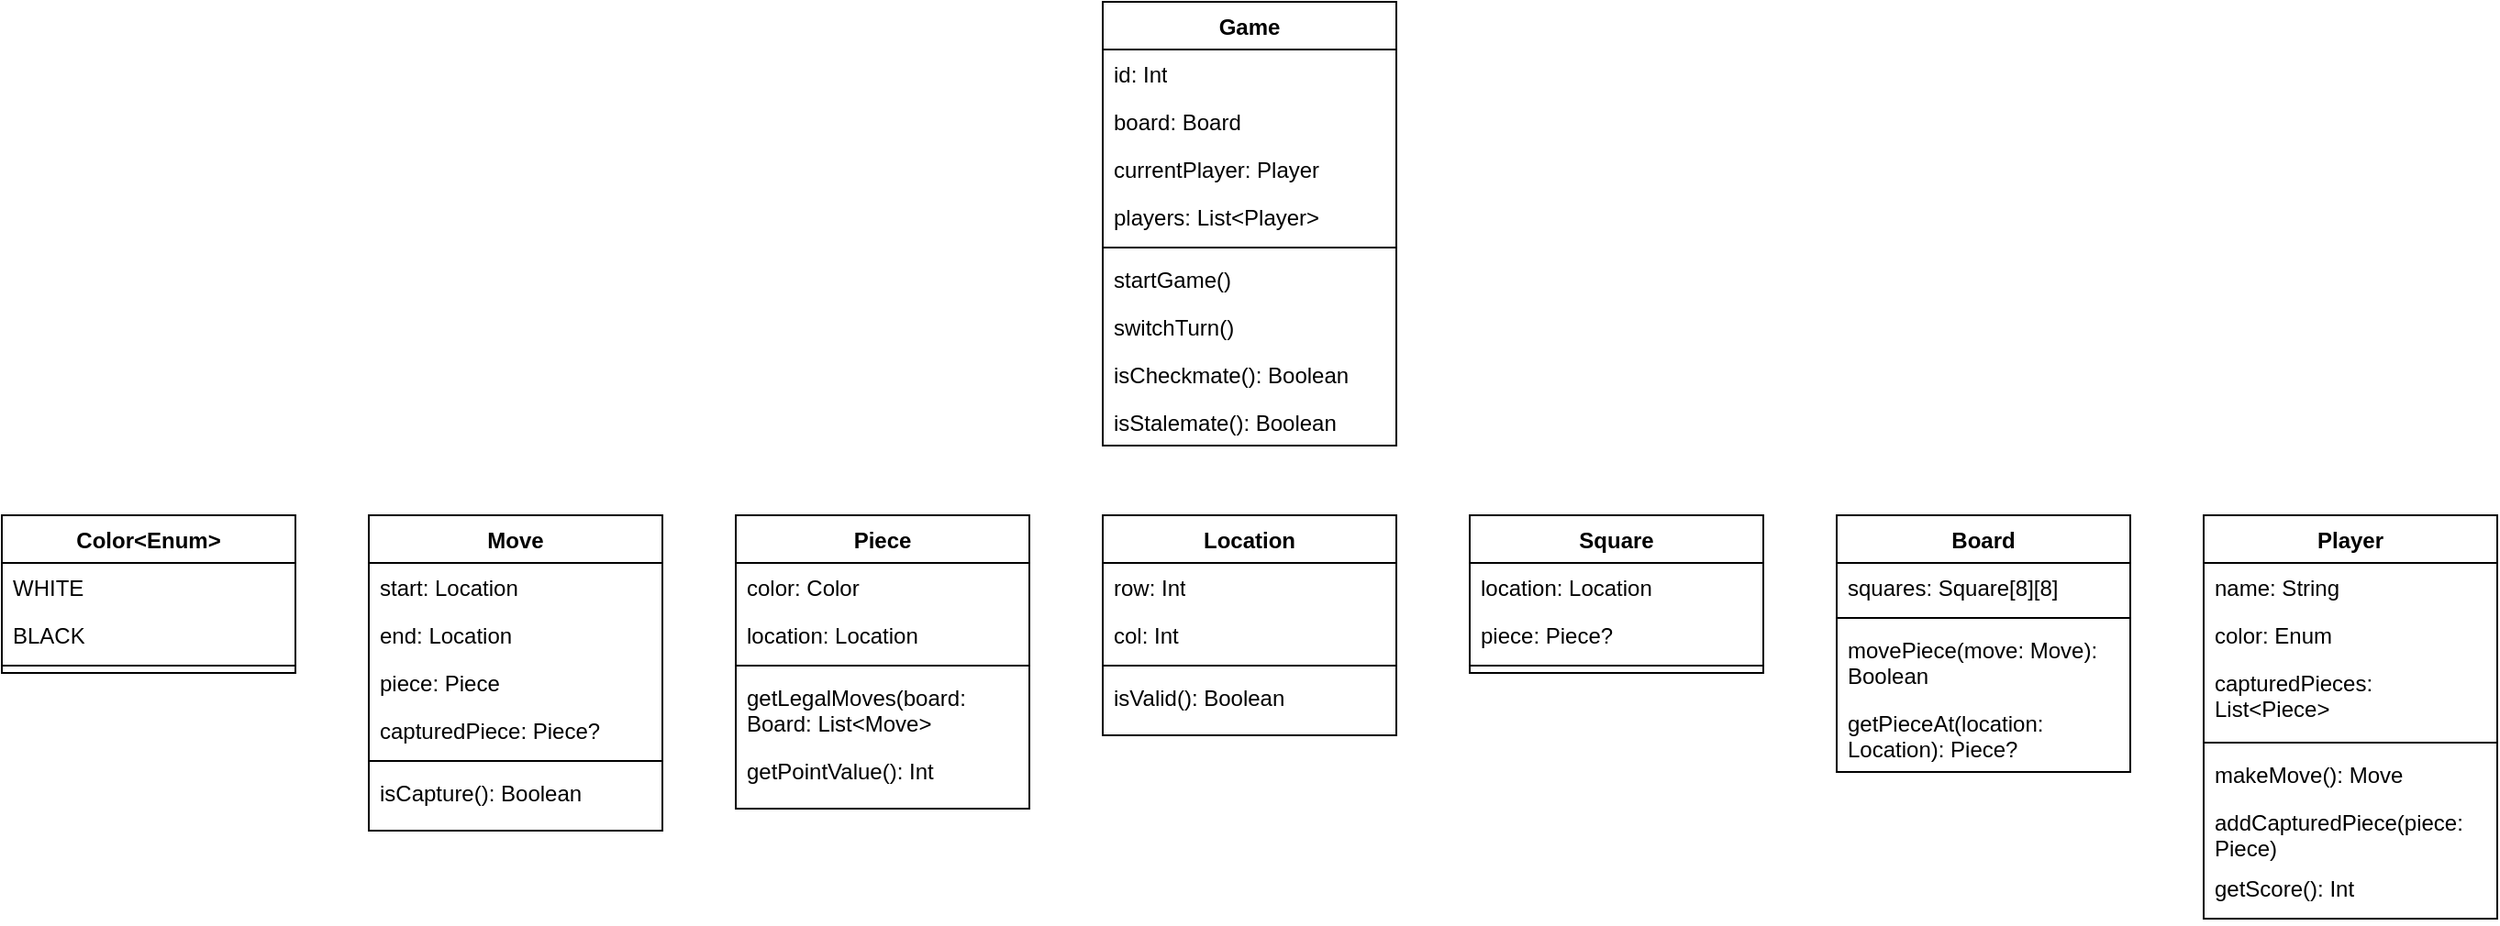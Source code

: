 <mxfile version="26.2.12">
  <diagram id="C5RBs43oDa-KdzZeNtuy" name="Page-1">
    <mxGraphModel dx="2009" dy="491" grid="1" gridSize="10" guides="1" tooltips="1" connect="1" arrows="1" fold="1" page="1" pageScale="1" pageWidth="827" pageHeight="1169" math="0" shadow="0">
      <root>
        <mxCell id="WIyWlLk6GJQsqaUBKTNV-0" />
        <mxCell id="WIyWlLk6GJQsqaUBKTNV-1" parent="WIyWlLk6GJQsqaUBKTNV-0" />
        <mxCell id="HH3UoZj-NtNBMb1w6Mc1-0" value="Game" style="swimlane;fontStyle=1;align=center;verticalAlign=top;childLayout=stackLayout;horizontal=1;startSize=26;horizontalStack=0;resizeParent=1;resizeParentMax=0;resizeLast=0;collapsible=1;marginBottom=0;whiteSpace=wrap;html=1;" vertex="1" parent="WIyWlLk6GJQsqaUBKTNV-1">
          <mxGeometry x="320" y="40" width="160" height="242" as="geometry" />
        </mxCell>
        <mxCell id="HH3UoZj-NtNBMb1w6Mc1-1" value="id: Int" style="text;strokeColor=none;fillColor=none;align=left;verticalAlign=top;spacingLeft=4;spacingRight=4;overflow=hidden;rotatable=0;points=[[0,0.5],[1,0.5]];portConstraint=eastwest;whiteSpace=wrap;html=1;" vertex="1" parent="HH3UoZj-NtNBMb1w6Mc1-0">
          <mxGeometry y="26" width="160" height="26" as="geometry" />
        </mxCell>
        <mxCell id="HH3UoZj-NtNBMb1w6Mc1-4" value="board: Board" style="text;strokeColor=none;fillColor=none;align=left;verticalAlign=top;spacingLeft=4;spacingRight=4;overflow=hidden;rotatable=0;points=[[0,0.5],[1,0.5]];portConstraint=eastwest;whiteSpace=wrap;html=1;" vertex="1" parent="HH3UoZj-NtNBMb1w6Mc1-0">
          <mxGeometry y="52" width="160" height="26" as="geometry" />
        </mxCell>
        <mxCell id="HH3UoZj-NtNBMb1w6Mc1-5" value="currentPlayer: Player" style="text;strokeColor=none;fillColor=none;align=left;verticalAlign=top;spacingLeft=4;spacingRight=4;overflow=hidden;rotatable=0;points=[[0,0.5],[1,0.5]];portConstraint=eastwest;whiteSpace=wrap;html=1;" vertex="1" parent="HH3UoZj-NtNBMb1w6Mc1-0">
          <mxGeometry y="78" width="160" height="26" as="geometry" />
        </mxCell>
        <mxCell id="HH3UoZj-NtNBMb1w6Mc1-8" value="players: List&amp;lt;Player&amp;gt;" style="text;strokeColor=none;fillColor=none;align=left;verticalAlign=top;spacingLeft=4;spacingRight=4;overflow=hidden;rotatable=0;points=[[0,0.5],[1,0.5]];portConstraint=eastwest;whiteSpace=wrap;html=1;" vertex="1" parent="HH3UoZj-NtNBMb1w6Mc1-0">
          <mxGeometry y="104" width="160" height="26" as="geometry" />
        </mxCell>
        <mxCell id="HH3UoZj-NtNBMb1w6Mc1-2" value="" style="line;strokeWidth=1;fillColor=none;align=left;verticalAlign=middle;spacingTop=-1;spacingLeft=3;spacingRight=3;rotatable=0;labelPosition=right;points=[];portConstraint=eastwest;strokeColor=inherit;" vertex="1" parent="HH3UoZj-NtNBMb1w6Mc1-0">
          <mxGeometry y="130" width="160" height="8" as="geometry" />
        </mxCell>
        <mxCell id="HH3UoZj-NtNBMb1w6Mc1-3" value="startGame()" style="text;strokeColor=none;fillColor=none;align=left;verticalAlign=top;spacingLeft=4;spacingRight=4;overflow=hidden;rotatable=0;points=[[0,0.5],[1,0.5]];portConstraint=eastwest;whiteSpace=wrap;html=1;" vertex="1" parent="HH3UoZj-NtNBMb1w6Mc1-0">
          <mxGeometry y="138" width="160" height="26" as="geometry" />
        </mxCell>
        <mxCell id="HH3UoZj-NtNBMb1w6Mc1-9" value="switchTurn()" style="text;strokeColor=none;fillColor=none;align=left;verticalAlign=top;spacingLeft=4;spacingRight=4;overflow=hidden;rotatable=0;points=[[0,0.5],[1,0.5]];portConstraint=eastwest;whiteSpace=wrap;html=1;" vertex="1" parent="HH3UoZj-NtNBMb1w6Mc1-0">
          <mxGeometry y="164" width="160" height="26" as="geometry" />
        </mxCell>
        <mxCell id="HH3UoZj-NtNBMb1w6Mc1-10" value="isCheckmate(): Boolean" style="text;strokeColor=none;fillColor=none;align=left;verticalAlign=top;spacingLeft=4;spacingRight=4;overflow=hidden;rotatable=0;points=[[0,0.5],[1,0.5]];portConstraint=eastwest;whiteSpace=wrap;html=1;" vertex="1" parent="HH3UoZj-NtNBMb1w6Mc1-0">
          <mxGeometry y="190" width="160" height="26" as="geometry" />
        </mxCell>
        <mxCell id="HH3UoZj-NtNBMb1w6Mc1-11" value="isStalemate(): Boolean" style="text;strokeColor=none;fillColor=none;align=left;verticalAlign=top;spacingLeft=4;spacingRight=4;overflow=hidden;rotatable=0;points=[[0,0.5],[1,0.5]];portConstraint=eastwest;whiteSpace=wrap;html=1;" vertex="1" parent="HH3UoZj-NtNBMb1w6Mc1-0">
          <mxGeometry y="216" width="160" height="26" as="geometry" />
        </mxCell>
        <mxCell id="HH3UoZj-NtNBMb1w6Mc1-12" value="Player" style="swimlane;fontStyle=1;align=center;verticalAlign=top;childLayout=stackLayout;horizontal=1;startSize=26;horizontalStack=0;resizeParent=1;resizeParentMax=0;resizeLast=0;collapsible=1;marginBottom=0;whiteSpace=wrap;html=1;" vertex="1" parent="WIyWlLk6GJQsqaUBKTNV-1">
          <mxGeometry x="920" y="320" width="160" height="220" as="geometry" />
        </mxCell>
        <mxCell id="HH3UoZj-NtNBMb1w6Mc1-13" value="name: String" style="text;strokeColor=none;fillColor=none;align=left;verticalAlign=top;spacingLeft=4;spacingRight=4;overflow=hidden;rotatable=0;points=[[0,0.5],[1,0.5]];portConstraint=eastwest;whiteSpace=wrap;html=1;" vertex="1" parent="HH3UoZj-NtNBMb1w6Mc1-12">
          <mxGeometry y="26" width="160" height="26" as="geometry" />
        </mxCell>
        <mxCell id="HH3UoZj-NtNBMb1w6Mc1-14" value="color: Enum" style="text;strokeColor=none;fillColor=none;align=left;verticalAlign=top;spacingLeft=4;spacingRight=4;overflow=hidden;rotatable=0;points=[[0,0.5],[1,0.5]];portConstraint=eastwest;whiteSpace=wrap;html=1;" vertex="1" parent="HH3UoZj-NtNBMb1w6Mc1-12">
          <mxGeometry y="52" width="160" height="26" as="geometry" />
        </mxCell>
        <mxCell id="HH3UoZj-NtNBMb1w6Mc1-28" value="capturedPieces: List&amp;lt;Piece&amp;gt;" style="text;strokeColor=none;fillColor=none;align=left;verticalAlign=top;spacingLeft=4;spacingRight=4;overflow=hidden;rotatable=0;points=[[0,0.5],[1,0.5]];portConstraint=eastwest;whiteSpace=wrap;html=1;" vertex="1" parent="HH3UoZj-NtNBMb1w6Mc1-12">
          <mxGeometry y="78" width="160" height="42" as="geometry" />
        </mxCell>
        <mxCell id="HH3UoZj-NtNBMb1w6Mc1-17" value="" style="line;strokeWidth=1;fillColor=none;align=left;verticalAlign=middle;spacingTop=-1;spacingLeft=3;spacingRight=3;rotatable=0;labelPosition=right;points=[];portConstraint=eastwest;strokeColor=inherit;" vertex="1" parent="HH3UoZj-NtNBMb1w6Mc1-12">
          <mxGeometry y="120" width="160" height="8" as="geometry" />
        </mxCell>
        <mxCell id="HH3UoZj-NtNBMb1w6Mc1-21" value="makeMove(): Move" style="text;strokeColor=none;fillColor=none;align=left;verticalAlign=top;spacingLeft=4;spacingRight=4;overflow=hidden;rotatable=0;points=[[0,0.5],[1,0.5]];portConstraint=eastwest;whiteSpace=wrap;html=1;" vertex="1" parent="HH3UoZj-NtNBMb1w6Mc1-12">
          <mxGeometry y="128" width="160" height="26" as="geometry" />
        </mxCell>
        <mxCell id="HH3UoZj-NtNBMb1w6Mc1-29" value="addCapturedPiece(piece: Piece)" style="text;strokeColor=none;fillColor=none;align=left;verticalAlign=top;spacingLeft=4;spacingRight=4;overflow=hidden;rotatable=0;points=[[0,0.5],[1,0.5]];portConstraint=eastwest;whiteSpace=wrap;html=1;" vertex="1" parent="HH3UoZj-NtNBMb1w6Mc1-12">
          <mxGeometry y="154" width="160" height="36" as="geometry" />
        </mxCell>
        <mxCell id="HH3UoZj-NtNBMb1w6Mc1-30" value="getScore(): Int" style="text;strokeColor=none;fillColor=none;align=left;verticalAlign=top;spacingLeft=4;spacingRight=4;overflow=hidden;rotatable=0;points=[[0,0.5],[1,0.5]];portConstraint=eastwest;whiteSpace=wrap;html=1;" vertex="1" parent="HH3UoZj-NtNBMb1w6Mc1-12">
          <mxGeometry y="190" width="160" height="30" as="geometry" />
        </mxCell>
        <mxCell id="HH3UoZj-NtNBMb1w6Mc1-22" value="Board" style="swimlane;fontStyle=1;align=center;verticalAlign=top;childLayout=stackLayout;horizontal=1;startSize=26;horizontalStack=0;resizeParent=1;resizeParentMax=0;resizeLast=0;collapsible=1;marginBottom=0;whiteSpace=wrap;html=1;" vertex="1" parent="WIyWlLk6GJQsqaUBKTNV-1">
          <mxGeometry x="720" y="320" width="160" height="140" as="geometry" />
        </mxCell>
        <mxCell id="HH3UoZj-NtNBMb1w6Mc1-23" value="squares: Square[8][8]" style="text;strokeColor=none;fillColor=none;align=left;verticalAlign=top;spacingLeft=4;spacingRight=4;overflow=hidden;rotatable=0;points=[[0,0.5],[1,0.5]];portConstraint=eastwest;whiteSpace=wrap;html=1;" vertex="1" parent="HH3UoZj-NtNBMb1w6Mc1-22">
          <mxGeometry y="26" width="160" height="26" as="geometry" />
        </mxCell>
        <mxCell id="HH3UoZj-NtNBMb1w6Mc1-25" value="" style="line;strokeWidth=1;fillColor=none;align=left;verticalAlign=middle;spacingTop=-1;spacingLeft=3;spacingRight=3;rotatable=0;labelPosition=right;points=[];portConstraint=eastwest;strokeColor=inherit;" vertex="1" parent="HH3UoZj-NtNBMb1w6Mc1-22">
          <mxGeometry y="52" width="160" height="8" as="geometry" />
        </mxCell>
        <mxCell id="HH3UoZj-NtNBMb1w6Mc1-27" value="movePiece(move: Move): Boolean" style="text;strokeColor=none;fillColor=none;align=left;verticalAlign=top;spacingLeft=4;spacingRight=4;overflow=hidden;rotatable=0;points=[[0,0.5],[1,0.5]];portConstraint=eastwest;whiteSpace=wrap;html=1;" vertex="1" parent="HH3UoZj-NtNBMb1w6Mc1-22">
          <mxGeometry y="60" width="160" height="40" as="geometry" />
        </mxCell>
        <mxCell id="HH3UoZj-NtNBMb1w6Mc1-26" value="getPieceAt(location: Location): Piece?" style="text;strokeColor=none;fillColor=none;align=left;verticalAlign=top;spacingLeft=4;spacingRight=4;overflow=hidden;rotatable=0;points=[[0,0.5],[1,0.5]];portConstraint=eastwest;whiteSpace=wrap;html=1;" vertex="1" parent="HH3UoZj-NtNBMb1w6Mc1-22">
          <mxGeometry y="100" width="160" height="40" as="geometry" />
        </mxCell>
        <mxCell id="HH3UoZj-NtNBMb1w6Mc1-31" value="Square" style="swimlane;fontStyle=1;align=center;verticalAlign=top;childLayout=stackLayout;horizontal=1;startSize=26;horizontalStack=0;resizeParent=1;resizeParentMax=0;resizeLast=0;collapsible=1;marginBottom=0;whiteSpace=wrap;html=1;" vertex="1" parent="WIyWlLk6GJQsqaUBKTNV-1">
          <mxGeometry x="520" y="320" width="160" height="86" as="geometry" />
        </mxCell>
        <mxCell id="HH3UoZj-NtNBMb1w6Mc1-37" value="location: Location" style="text;strokeColor=none;fillColor=none;align=left;verticalAlign=top;spacingLeft=4;spacingRight=4;overflow=hidden;rotatable=0;points=[[0,0.5],[1,0.5]];portConstraint=eastwest;whiteSpace=wrap;html=1;" vertex="1" parent="HH3UoZj-NtNBMb1w6Mc1-31">
          <mxGeometry y="26" width="160" height="26" as="geometry" />
        </mxCell>
        <mxCell id="HH3UoZj-NtNBMb1w6Mc1-32" value="piece: Piece?" style="text;strokeColor=none;fillColor=none;align=left;verticalAlign=top;spacingLeft=4;spacingRight=4;overflow=hidden;rotatable=0;points=[[0,0.5],[1,0.5]];portConstraint=eastwest;whiteSpace=wrap;html=1;" vertex="1" parent="HH3UoZj-NtNBMb1w6Mc1-31">
          <mxGeometry y="52" width="160" height="26" as="geometry" />
        </mxCell>
        <mxCell id="HH3UoZj-NtNBMb1w6Mc1-33" value="" style="line;strokeWidth=1;fillColor=none;align=left;verticalAlign=middle;spacingTop=-1;spacingLeft=3;spacingRight=3;rotatable=0;labelPosition=right;points=[];portConstraint=eastwest;strokeColor=inherit;" vertex="1" parent="HH3UoZj-NtNBMb1w6Mc1-31">
          <mxGeometry y="78" width="160" height="8" as="geometry" />
        </mxCell>
        <mxCell id="HH3UoZj-NtNBMb1w6Mc1-42" value="Location" style="swimlane;fontStyle=1;align=center;verticalAlign=top;childLayout=stackLayout;horizontal=1;startSize=26;horizontalStack=0;resizeParent=1;resizeParentMax=0;resizeLast=0;collapsible=1;marginBottom=0;whiteSpace=wrap;html=1;" vertex="1" parent="WIyWlLk6GJQsqaUBKTNV-1">
          <mxGeometry x="320" y="320" width="160" height="120" as="geometry" />
        </mxCell>
        <mxCell id="HH3UoZj-NtNBMb1w6Mc1-47" value="row: Int" style="text;strokeColor=none;fillColor=none;align=left;verticalAlign=top;spacingLeft=4;spacingRight=4;overflow=hidden;rotatable=0;points=[[0,0.5],[1,0.5]];portConstraint=eastwest;whiteSpace=wrap;html=1;" vertex="1" parent="HH3UoZj-NtNBMb1w6Mc1-42">
          <mxGeometry y="26" width="160" height="26" as="geometry" />
        </mxCell>
        <mxCell id="HH3UoZj-NtNBMb1w6Mc1-43" value="col: Int&lt;span style=&quot;white-space: pre;&quot;&gt;&#x9;&lt;/span&gt;&lt;span style=&quot;white-space: pre;&quot;&gt;&#x9;&lt;/span&gt;" style="text;strokeColor=none;fillColor=none;align=left;verticalAlign=top;spacingLeft=4;spacingRight=4;overflow=hidden;rotatable=0;points=[[0,0.5],[1,0.5]];portConstraint=eastwest;whiteSpace=wrap;html=1;" vertex="1" parent="HH3UoZj-NtNBMb1w6Mc1-42">
          <mxGeometry y="52" width="160" height="26" as="geometry" />
        </mxCell>
        <mxCell id="HH3UoZj-NtNBMb1w6Mc1-44" value="" style="line;strokeWidth=1;fillColor=none;align=left;verticalAlign=middle;spacingTop=-1;spacingLeft=3;spacingRight=3;rotatable=0;labelPosition=right;points=[];portConstraint=eastwest;strokeColor=inherit;" vertex="1" parent="HH3UoZj-NtNBMb1w6Mc1-42">
          <mxGeometry y="78" width="160" height="8" as="geometry" />
        </mxCell>
        <mxCell id="HH3UoZj-NtNBMb1w6Mc1-46" value="isValid(): Boolean" style="text;strokeColor=none;fillColor=none;align=left;verticalAlign=top;spacingLeft=4;spacingRight=4;overflow=hidden;rotatable=0;points=[[0,0.5],[1,0.5]];portConstraint=eastwest;whiteSpace=wrap;html=1;" vertex="1" parent="HH3UoZj-NtNBMb1w6Mc1-42">
          <mxGeometry y="86" width="160" height="34" as="geometry" />
        </mxCell>
        <mxCell id="HH3UoZj-NtNBMb1w6Mc1-48" value="Piece" style="swimlane;fontStyle=1;align=center;verticalAlign=top;childLayout=stackLayout;horizontal=1;startSize=26;horizontalStack=0;resizeParent=1;resizeParentMax=0;resizeLast=0;collapsible=1;marginBottom=0;whiteSpace=wrap;html=1;" vertex="1" parent="WIyWlLk6GJQsqaUBKTNV-1">
          <mxGeometry x="120" y="320" width="160" height="160" as="geometry" />
        </mxCell>
        <mxCell id="HH3UoZj-NtNBMb1w6Mc1-49" value="color: Color&lt;span style=&quot;white-space: pre;&quot;&gt;&#x9;&lt;/span&gt;" style="text;strokeColor=none;fillColor=none;align=left;verticalAlign=top;spacingLeft=4;spacingRight=4;overflow=hidden;rotatable=0;points=[[0,0.5],[1,0.5]];portConstraint=eastwest;whiteSpace=wrap;html=1;" vertex="1" parent="HH3UoZj-NtNBMb1w6Mc1-48">
          <mxGeometry y="26" width="160" height="26" as="geometry" />
        </mxCell>
        <mxCell id="HH3UoZj-NtNBMb1w6Mc1-50" value="location: Location" style="text;strokeColor=none;fillColor=none;align=left;verticalAlign=top;spacingLeft=4;spacingRight=4;overflow=hidden;rotatable=0;points=[[0,0.5],[1,0.5]];portConstraint=eastwest;whiteSpace=wrap;html=1;" vertex="1" parent="HH3UoZj-NtNBMb1w6Mc1-48">
          <mxGeometry y="52" width="160" height="26" as="geometry" />
        </mxCell>
        <mxCell id="HH3UoZj-NtNBMb1w6Mc1-51" value="" style="line;strokeWidth=1;fillColor=none;align=left;verticalAlign=middle;spacingTop=-1;spacingLeft=3;spacingRight=3;rotatable=0;labelPosition=right;points=[];portConstraint=eastwest;strokeColor=inherit;" vertex="1" parent="HH3UoZj-NtNBMb1w6Mc1-48">
          <mxGeometry y="78" width="160" height="8" as="geometry" />
        </mxCell>
        <mxCell id="HH3UoZj-NtNBMb1w6Mc1-53" value="getLegalMoves(board: Board: List&amp;lt;Move&amp;gt;" style="text;strokeColor=none;fillColor=none;align=left;verticalAlign=top;spacingLeft=4;spacingRight=4;overflow=hidden;rotatable=0;points=[[0,0.5],[1,0.5]];portConstraint=eastwest;whiteSpace=wrap;html=1;" vertex="1" parent="HH3UoZj-NtNBMb1w6Mc1-48">
          <mxGeometry y="86" width="160" height="40" as="geometry" />
        </mxCell>
        <mxCell id="HH3UoZj-NtNBMb1w6Mc1-52" value="getPointValue(): Int" style="text;strokeColor=none;fillColor=none;align=left;verticalAlign=top;spacingLeft=4;spacingRight=4;overflow=hidden;rotatable=0;points=[[0,0.5],[1,0.5]];portConstraint=eastwest;whiteSpace=wrap;html=1;" vertex="1" parent="HH3UoZj-NtNBMb1w6Mc1-48">
          <mxGeometry y="126" width="160" height="34" as="geometry" />
        </mxCell>
        <mxCell id="HH3UoZj-NtNBMb1w6Mc1-60" value="Move" style="swimlane;fontStyle=1;align=center;verticalAlign=top;childLayout=stackLayout;horizontal=1;startSize=26;horizontalStack=0;resizeParent=1;resizeParentMax=0;resizeLast=0;collapsible=1;marginBottom=0;whiteSpace=wrap;html=1;" vertex="1" parent="WIyWlLk6GJQsqaUBKTNV-1">
          <mxGeometry x="-80" y="320" width="160" height="172" as="geometry" />
        </mxCell>
        <mxCell id="HH3UoZj-NtNBMb1w6Mc1-61" value="start: Location&lt;span style=&quot;white-space: pre;&quot;&gt;&#x9;&lt;/span&gt;" style="text;strokeColor=none;fillColor=none;align=left;verticalAlign=top;spacingLeft=4;spacingRight=4;overflow=hidden;rotatable=0;points=[[0,0.5],[1,0.5]];portConstraint=eastwest;whiteSpace=wrap;html=1;" vertex="1" parent="HH3UoZj-NtNBMb1w6Mc1-60">
          <mxGeometry y="26" width="160" height="26" as="geometry" />
        </mxCell>
        <mxCell id="HH3UoZj-NtNBMb1w6Mc1-66" value="end: Location" style="text;strokeColor=none;fillColor=none;align=left;verticalAlign=top;spacingLeft=4;spacingRight=4;overflow=hidden;rotatable=0;points=[[0,0.5],[1,0.5]];portConstraint=eastwest;whiteSpace=wrap;html=1;" vertex="1" parent="HH3UoZj-NtNBMb1w6Mc1-60">
          <mxGeometry y="52" width="160" height="26" as="geometry" />
        </mxCell>
        <mxCell id="HH3UoZj-NtNBMb1w6Mc1-67" value="piece: Piece" style="text;strokeColor=none;fillColor=none;align=left;verticalAlign=top;spacingLeft=4;spacingRight=4;overflow=hidden;rotatable=0;points=[[0,0.5],[1,0.5]];portConstraint=eastwest;whiteSpace=wrap;html=1;" vertex="1" parent="HH3UoZj-NtNBMb1w6Mc1-60">
          <mxGeometry y="78" width="160" height="26" as="geometry" />
        </mxCell>
        <mxCell id="HH3UoZj-NtNBMb1w6Mc1-62" value="capturedPiece: Piece?" style="text;strokeColor=none;fillColor=none;align=left;verticalAlign=top;spacingLeft=4;spacingRight=4;overflow=hidden;rotatable=0;points=[[0,0.5],[1,0.5]];portConstraint=eastwest;whiteSpace=wrap;html=1;" vertex="1" parent="HH3UoZj-NtNBMb1w6Mc1-60">
          <mxGeometry y="104" width="160" height="26" as="geometry" />
        </mxCell>
        <mxCell id="HH3UoZj-NtNBMb1w6Mc1-63" value="" style="line;strokeWidth=1;fillColor=none;align=left;verticalAlign=middle;spacingTop=-1;spacingLeft=3;spacingRight=3;rotatable=0;labelPosition=right;points=[];portConstraint=eastwest;strokeColor=inherit;" vertex="1" parent="HH3UoZj-NtNBMb1w6Mc1-60">
          <mxGeometry y="130" width="160" height="8" as="geometry" />
        </mxCell>
        <mxCell id="HH3UoZj-NtNBMb1w6Mc1-65" value="isCapture(): Boolean" style="text;strokeColor=none;fillColor=none;align=left;verticalAlign=top;spacingLeft=4;spacingRight=4;overflow=hidden;rotatable=0;points=[[0,0.5],[1,0.5]];portConstraint=eastwest;whiteSpace=wrap;html=1;" vertex="1" parent="HH3UoZj-NtNBMb1w6Mc1-60">
          <mxGeometry y="138" width="160" height="34" as="geometry" />
        </mxCell>
        <mxCell id="HH3UoZj-NtNBMb1w6Mc1-68" value="Color&amp;lt;Enum&amp;gt;" style="swimlane;fontStyle=1;align=center;verticalAlign=top;childLayout=stackLayout;horizontal=1;startSize=26;horizontalStack=0;resizeParent=1;resizeParentMax=0;resizeLast=0;collapsible=1;marginBottom=0;whiteSpace=wrap;html=1;" vertex="1" parent="WIyWlLk6GJQsqaUBKTNV-1">
          <mxGeometry x="-280" y="320" width="160" height="86" as="geometry" />
        </mxCell>
        <mxCell id="HH3UoZj-NtNBMb1w6Mc1-71" value="WHITE" style="text;strokeColor=none;fillColor=none;align=left;verticalAlign=top;spacingLeft=4;spacingRight=4;overflow=hidden;rotatable=0;points=[[0,0.5],[1,0.5]];portConstraint=eastwest;whiteSpace=wrap;html=1;" vertex="1" parent="HH3UoZj-NtNBMb1w6Mc1-68">
          <mxGeometry y="26" width="160" height="26" as="geometry" />
        </mxCell>
        <mxCell id="HH3UoZj-NtNBMb1w6Mc1-72" value="BLACK" style="text;strokeColor=none;fillColor=none;align=left;verticalAlign=top;spacingLeft=4;spacingRight=4;overflow=hidden;rotatable=0;points=[[0,0.5],[1,0.5]];portConstraint=eastwest;whiteSpace=wrap;html=1;" vertex="1" parent="HH3UoZj-NtNBMb1w6Mc1-68">
          <mxGeometry y="52" width="160" height="26" as="geometry" />
        </mxCell>
        <mxCell id="HH3UoZj-NtNBMb1w6Mc1-73" value="" style="line;strokeWidth=1;fillColor=none;align=left;verticalAlign=middle;spacingTop=-1;spacingLeft=3;spacingRight=3;rotatable=0;labelPosition=right;points=[];portConstraint=eastwest;strokeColor=inherit;" vertex="1" parent="HH3UoZj-NtNBMb1w6Mc1-68">
          <mxGeometry y="78" width="160" height="8" as="geometry" />
        </mxCell>
      </root>
    </mxGraphModel>
  </diagram>
</mxfile>
